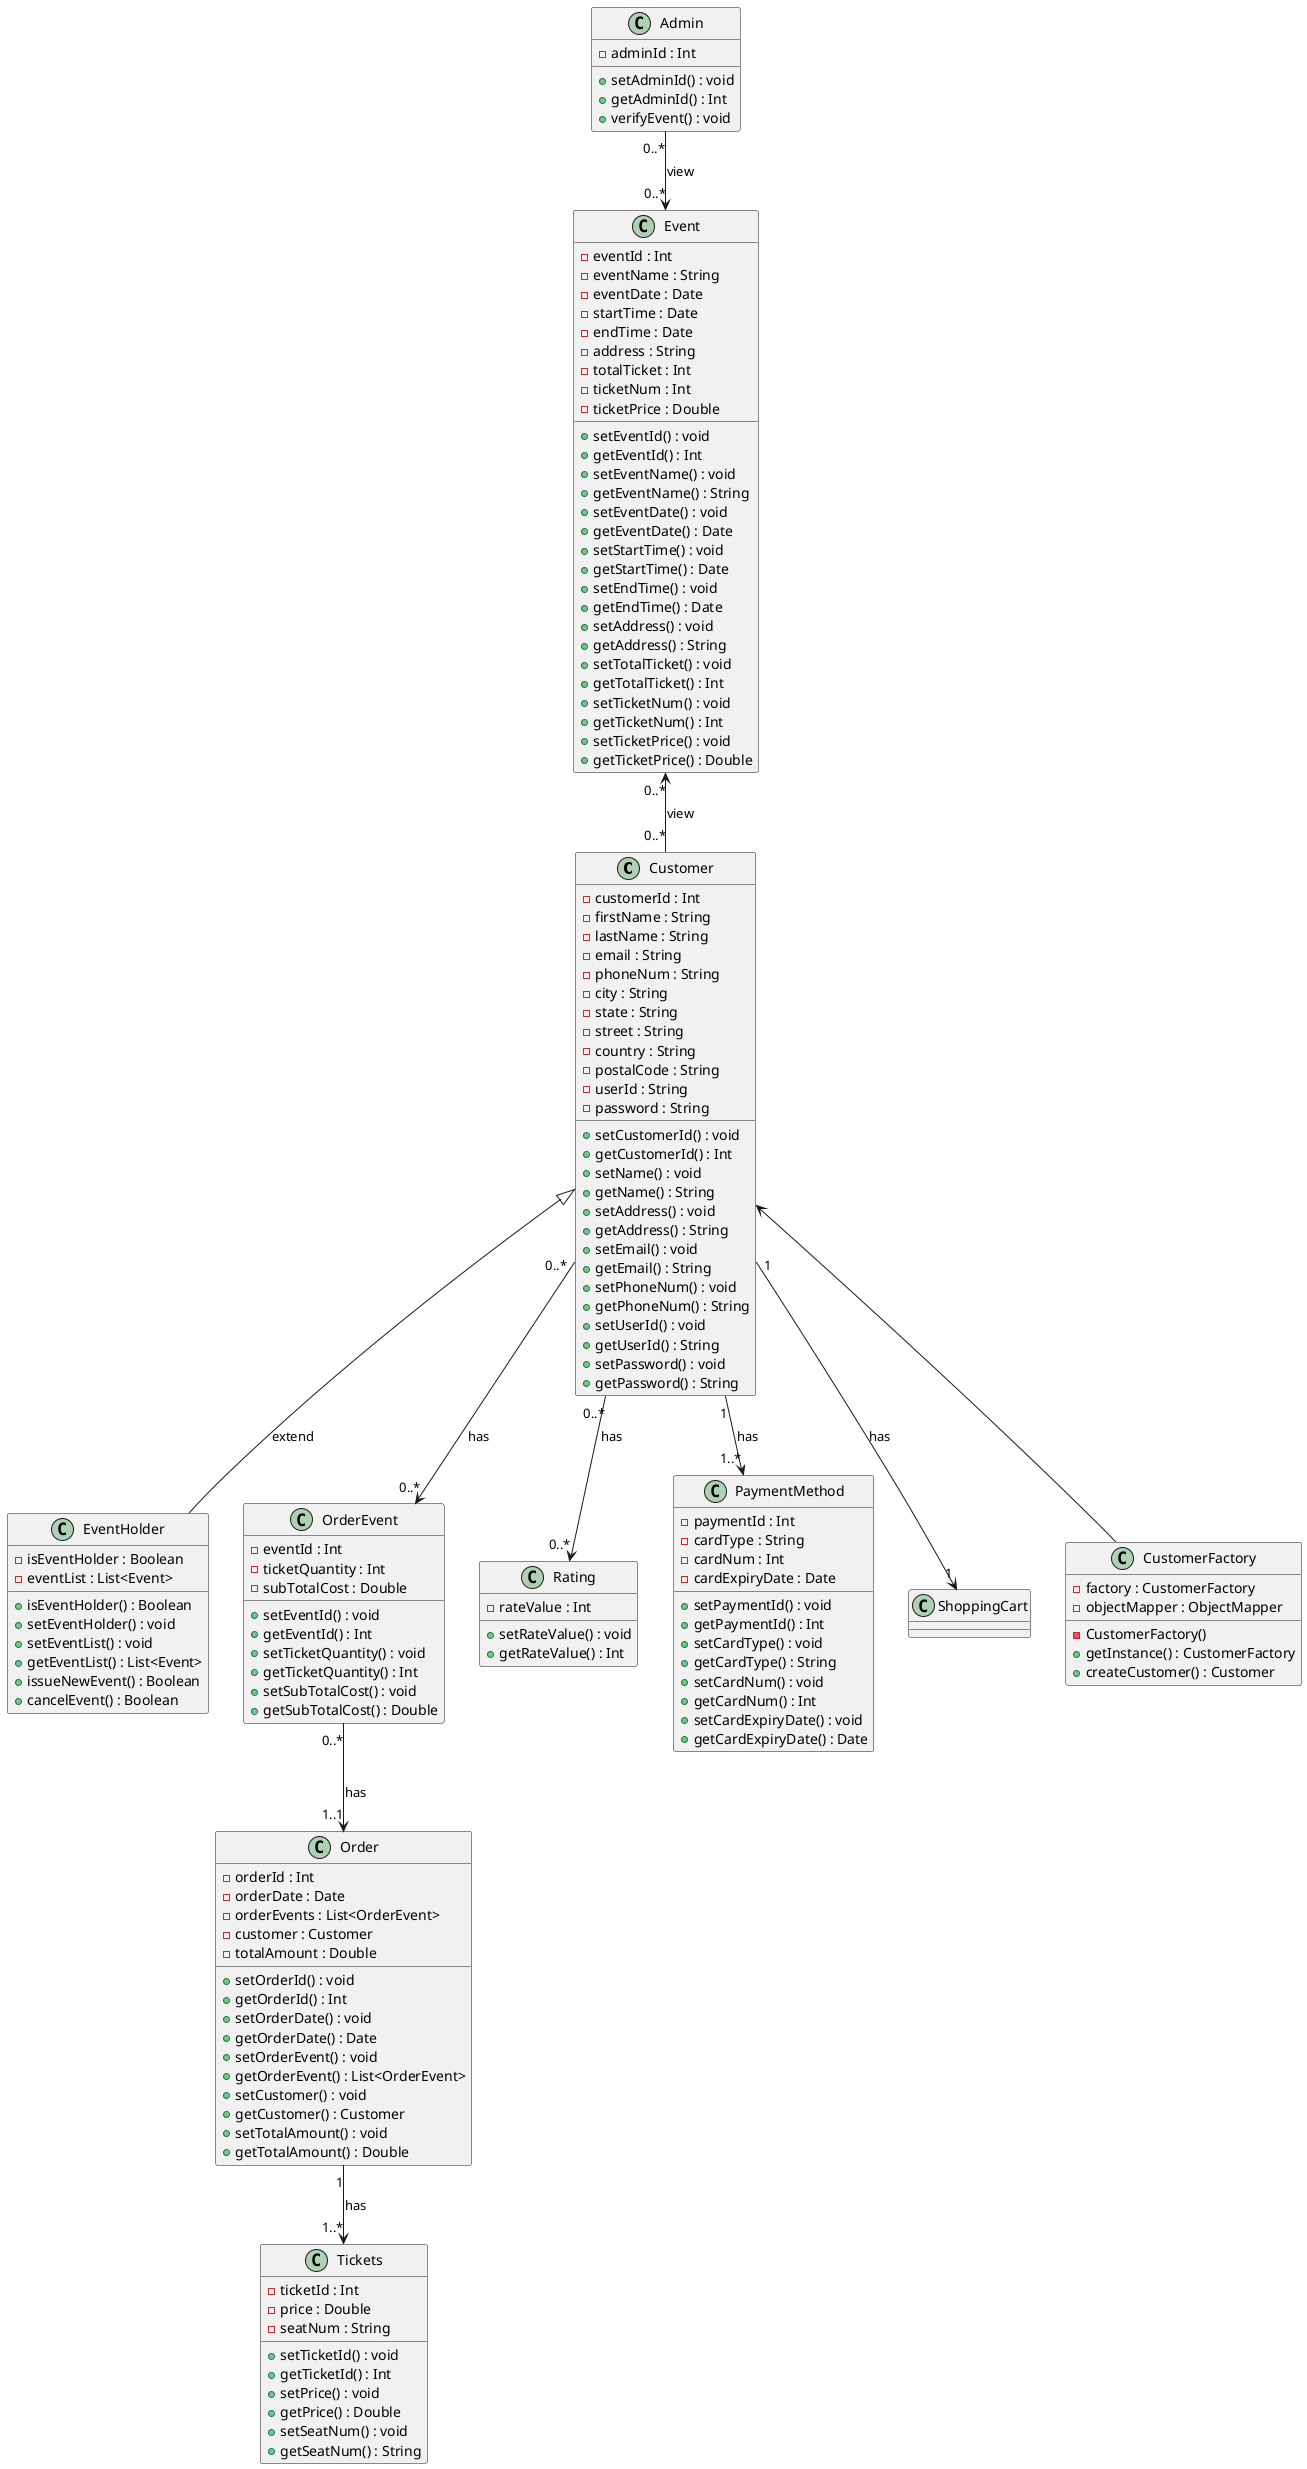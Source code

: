 @startuml UML Class Diagram
class Customer{
    - customerId : Int
    - firstName : String
    - lastName : String
    - email : String
    - phoneNum : String
    - city : String
    - state : String
    - street : String
    - country : String
    - postalCode : String
    - userId : String
    - password : String

    + setCustomerId() : void
    + getCustomerId() : Int
    + setName() : void
    + getName() : String
    + setAddress() : void
    + getAddress() : String
    + setEmail() : void
    + getEmail() : String
    + setPhoneNum() : void
    + getPhoneNum() : String
    + setUserId() : void
    + getUserId() : String
    + setPassword() : void
    + getPassword() : String
}

class Event{
    - eventId : Int
    - eventName : String
    - eventDate : Date
    - startTime : Date
    - endTime : Date
    - address : String
    - totalTicket : Int
    - ticketNum : Int
    - ticketPrice : Double

    + setEventId() : void
    + getEventId() : Int
    + setEventName() : void
    + getEventName() : String
    + setEventDate() : void
    + getEventDate() : Date
    + setStartTime() : void
    + getStartTime() : Date
    + setEndTime() : void
    + getEndTime() : Date
    + setAddress() : void
    + getAddress() : String
    + setTotalTicket() : void
    + getTotalTicket() : Int
    + setTicketNum() : void
    + getTicketNum() : Int
    + setTicketPrice() : void
    + getTicketPrice() : Double
}

class EventHolder{
    - isEventHolder : Boolean
    - eventList : List<Event>

    + isEventHolder() : Boolean
    + setEventHolder() : void
    + setEventList() : void
    + getEventList() : List<Event>
    + issueNewEvent() : Boolean
    + cancelEvent() : Boolean
}

class Order{
    - orderId : Int
    - orderDate : Date
    - orderEvents : List<OrderEvent>
    - customer : Customer
    - totalAmount : Double

    + setOrderId() : void
    + getOrderId() : Int
    + setOrderDate() : void
    + getOrderDate() : Date
    + setOrderEvent() : void
    + getOrderEvent() : List<OrderEvent>
    + setCustomer() : void
    + getCustomer() : Customer
    + setTotalAmount() : void
    + getTotalAmount() : Double
}

class OrderEvent{
    - eventId : Int
    - ticketQuantity : Int
    - subTotalCost : Double

    + setEventId() : void
    + getEventId() : Int
    + setTicketQuantity() : void
    + getTicketQuantity() : Int
    + setSubTotalCost() : void
    + getSubTotalCost() : Double
}

class Admin{
    - adminId : Int
    
    + setAdminId() : void
    + getAdminId() : Int
    + verifyEvent() : void
}

class Rating{
    - rateValue : Int
    
    + setRateValue() : void
    + getRateValue() : Int
}

class Tickets{
    - ticketId : Int
    - price : Double
    - seatNum : String

    + setTicketId() : void
    + getTicketId() : Int
    + setPrice() : void
    + getPrice() : Double
    + setSeatNum() : void
    + getSeatNum() : String
}

class PaymentMethod{
    - paymentId : Int
    - cardType : String
    - cardNum : Int
    - cardExpiryDate : Date

    + setPaymentId() : void
    + getPaymentId() : Int
    + setCardType() : void
    + getCardType() : String
    + setCardNum() : void
    + getCardNum() : Int
    + setCardExpiryDate() : void
    + getCardExpiryDate() : Date
}

class ShoppingCart{

}

class CustomerFactory{
    - factory : CustomerFactory
    - objectMapper : ObjectMapper

    - CustomerFactory()
    + getInstance() : CustomerFactory
    + createCustomer() : Customer
}

Customer <|--  EventHolder : extend
Customer <--  CustomerFactory
Customer "0..*"-->"0..*" OrderEvent : has
OrderEvent "0..*" --> "1..1" Order : has
Order "1"-->"1..*" Tickets : has
Event "0..*"<--"0..*" Customer : view
Admin "0..*"-->"0..*" Event : view
Customer "0..*"-->"0..*" Rating : has
Customer "1"-->"1..*" PaymentMethod : has
Customer "1"-->"1" ShoppingCart : has
@enduml
